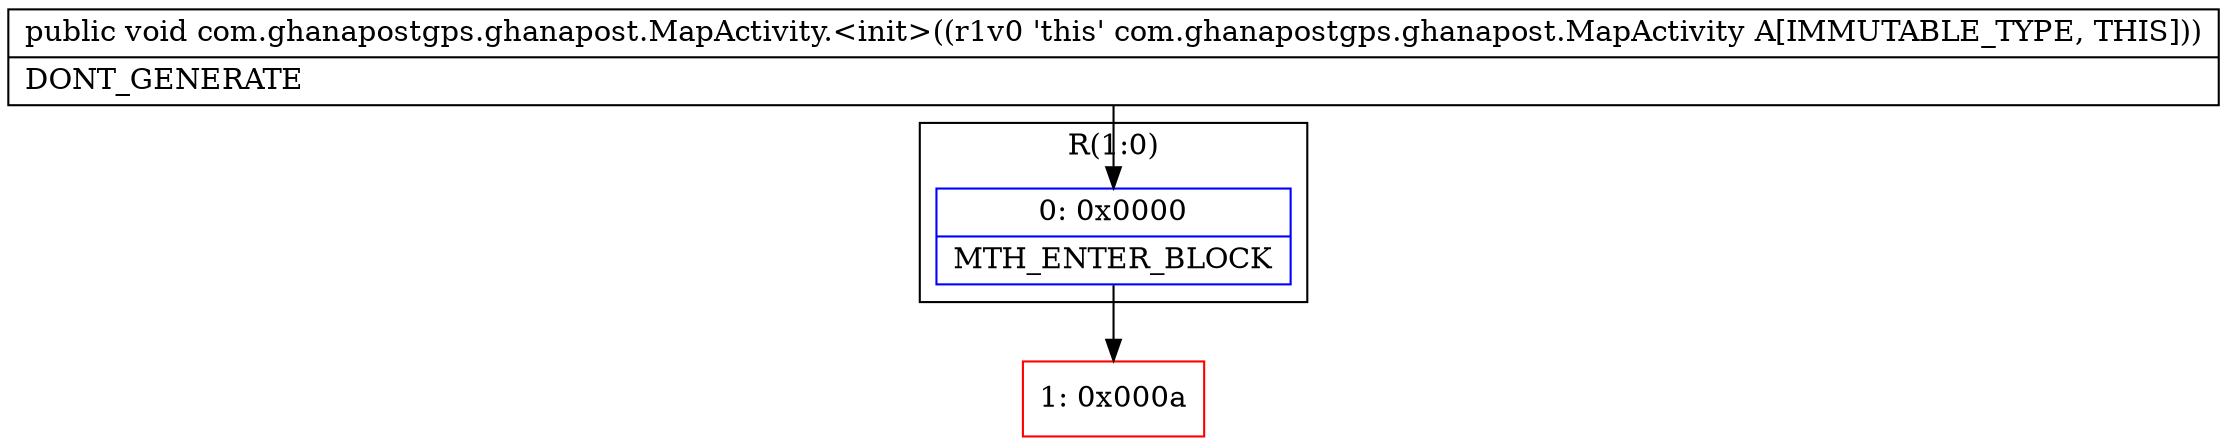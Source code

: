 digraph "CFG forcom.ghanapostgps.ghanapost.MapActivity.\<init\>()V" {
subgraph cluster_Region_865645626 {
label = "R(1:0)";
node [shape=record,color=blue];
Node_0 [shape=record,label="{0\:\ 0x0000|MTH_ENTER_BLOCK\l}"];
}
Node_1 [shape=record,color=red,label="{1\:\ 0x000a}"];
MethodNode[shape=record,label="{public void com.ghanapostgps.ghanapost.MapActivity.\<init\>((r1v0 'this' com.ghanapostgps.ghanapost.MapActivity A[IMMUTABLE_TYPE, THIS]))  | DONT_GENERATE\l}"];
MethodNode -> Node_0;
Node_0 -> Node_1;
}

